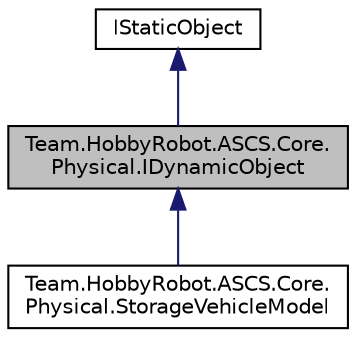digraph "Team.HobbyRobot.ASCS.Core.Physical.IDynamicObject"
{
 // LATEX_PDF_SIZE
  edge [fontname="Helvetica",fontsize="10",labelfontname="Helvetica",labelfontsize="10"];
  node [fontname="Helvetica",fontsize="10",shape=record];
  Node1 [label="Team.HobbyRobot.ASCS.Core.\lPhysical.IDynamicObject",height=0.2,width=0.4,color="black", fillcolor="grey75", style="filled", fontcolor="black",tooltip="Moving Object"];
  Node2 -> Node1 [dir="back",color="midnightblue",fontsize="10",style="solid",fontname="Helvetica"];
  Node2 [label="IStaticObject",height=0.2,width=0.4,color="black", fillcolor="white", style="filled",URL="$interface_team_1_1_hobby_robot_1_1_a_s_c_s_1_1_core_1_1_physical_1_1_i_static_object.html",tooltip="Stationary object"];
  Node1 -> Node3 [dir="back",color="midnightblue",fontsize="10",style="solid",fontname="Helvetica"];
  Node3 [label="Team.HobbyRobot.ASCS.Core.\lPhysical.StorageVehicleModel",height=0.2,width=0.4,color="black", fillcolor="white", style="filled",URL="$struct_team_1_1_hobby_robot_1_1_a_s_c_s_1_1_core_1_1_physical_1_1_storage_vehicle_model.html",tooltip="Model of the storage vehicle"];
}
